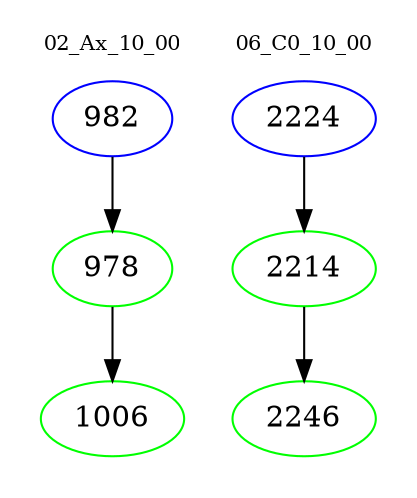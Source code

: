 digraph{
subgraph cluster_0 {
color = white
label = "02_Ax_10_00";
fontsize=10;
T0_982 [label="982", color="blue"]
T0_982 -> T0_978 [color="black"]
T0_978 [label="978", color="green"]
T0_978 -> T0_1006 [color="black"]
T0_1006 [label="1006", color="green"]
}
subgraph cluster_1 {
color = white
label = "06_C0_10_00";
fontsize=10;
T1_2224 [label="2224", color="blue"]
T1_2224 -> T1_2214 [color="black"]
T1_2214 [label="2214", color="green"]
T1_2214 -> T1_2246 [color="black"]
T1_2246 [label="2246", color="green"]
}
}
